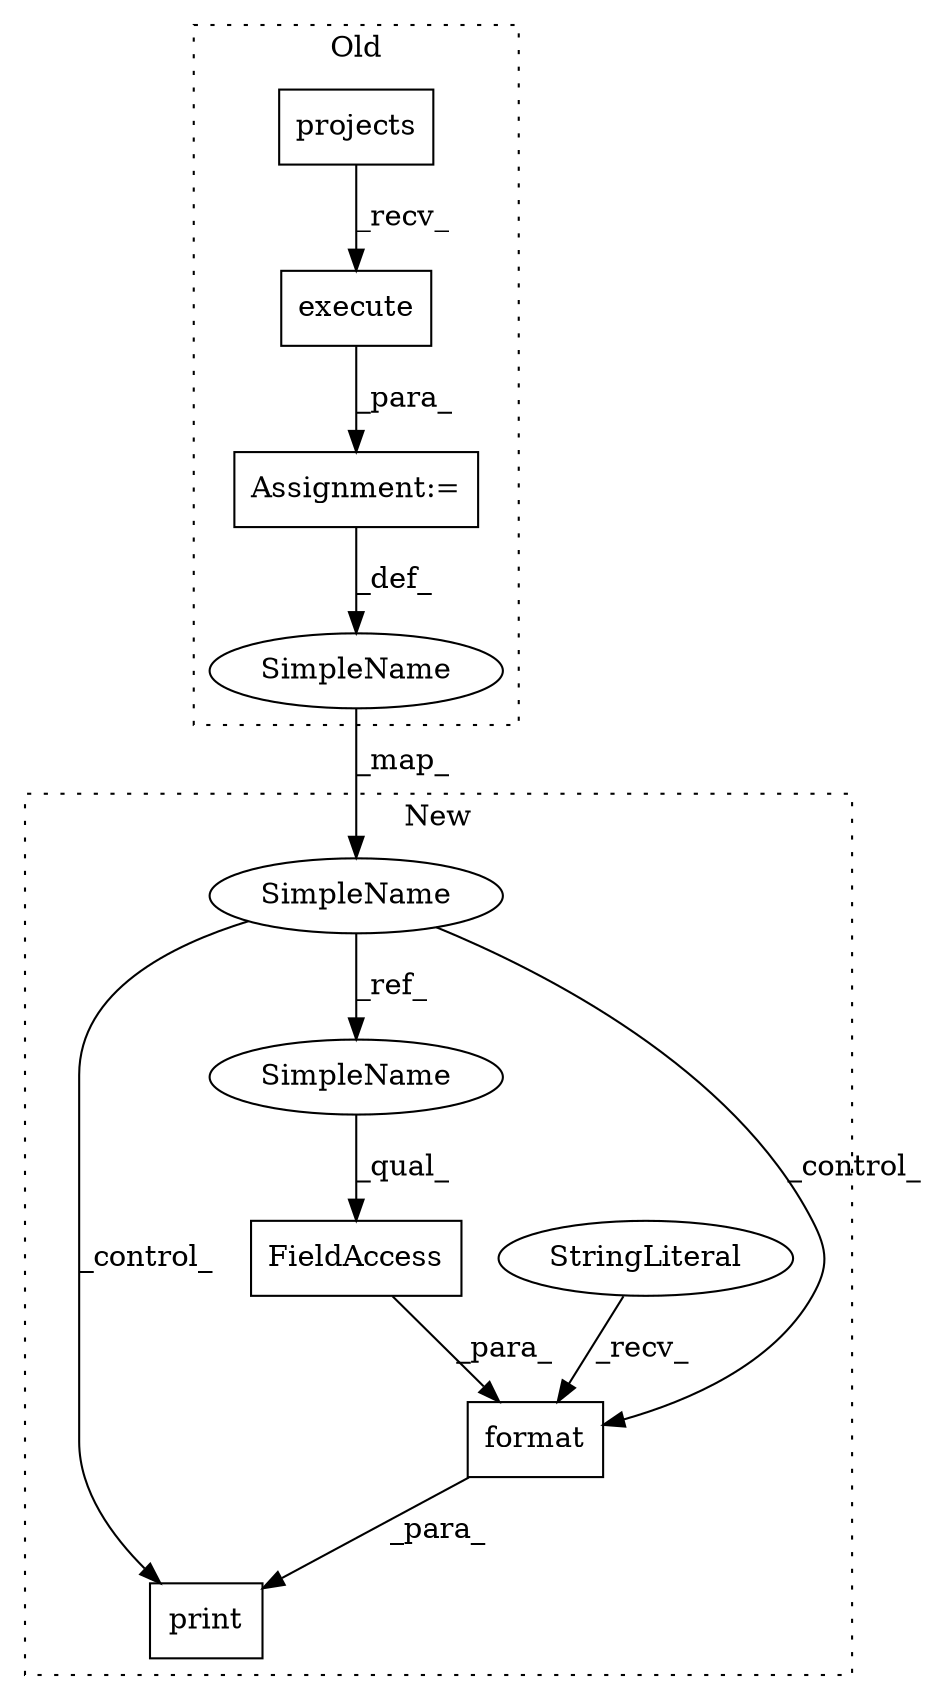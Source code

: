 digraph G {
subgraph cluster0 {
1 [label="projects" a="32" s="13796" l="10" shape="box"];
3 [label="execute" a="32" s="13898" l="9" shape="box"];
6 [label="Assignment:=" a="7" s="13854" l="1" shape="box"];
9 [label="SimpleName" a="42" s="14003" l="6" shape="ellipse"];
label = "Old";
style="dotted";
}
subgraph cluster1 {
2 [label="format" a="32" s="13647,13712" l="7,1" shape="box"];
4 [label="StringLiteral" a="45" s="13597" l="49" shape="ellipse"];
5 [label="print" a="32" s="13591,13713" l="6,1" shape="box"];
7 [label="FieldAccess" a="22" s="13654" l="14" shape="box"];
8 [label="SimpleName" a="42" s="13550" l="6" shape="ellipse"];
10 [label="SimpleName" a="42" s="13654" l="6" shape="ellipse"];
label = "New";
style="dotted";
}
1 -> 3 [label="_recv_"];
2 -> 5 [label="_para_"];
3 -> 6 [label="_para_"];
4 -> 2 [label="_recv_"];
6 -> 9 [label="_def_"];
7 -> 2 [label="_para_"];
8 -> 2 [label="_control_"];
8 -> 5 [label="_control_"];
8 -> 10 [label="_ref_"];
9 -> 8 [label="_map_"];
10 -> 7 [label="_qual_"];
}